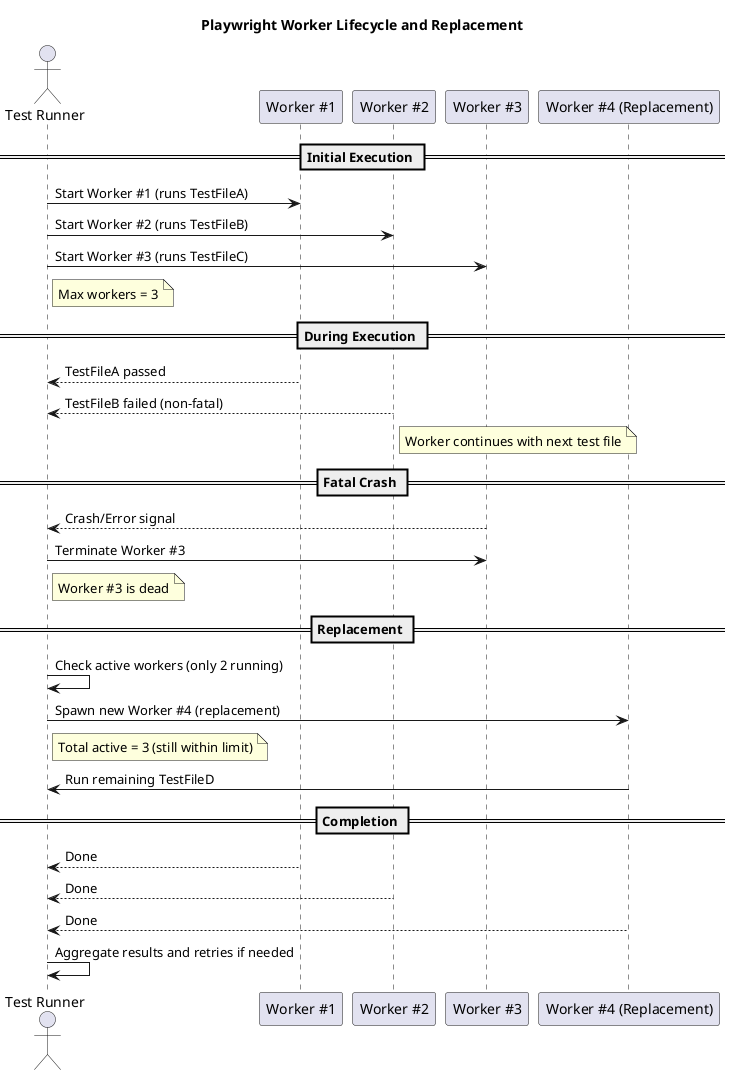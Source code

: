 @startuml
title Playwright Worker Lifecycle and Replacement

actor "Test Runner" as Runner
participant "Worker #1" as W1
participant "Worker #2" as W2
participant "Worker #3" as W3
participant "Worker #4 (Replacement)" as W4

== Initial Execution ==
Runner -> W1: Start Worker #1 (runs TestFileA)
Runner -> W2: Start Worker #2 (runs TestFileB)
Runner -> W3: Start Worker #3 (runs TestFileC)
note right of Runner: Max workers = 3

== During Execution ==
W1 --> Runner: TestFileA passed
W2 --> Runner: TestFileB failed (non-fatal)
note right of W2: Worker continues with next test file

== Fatal Crash ==
W3 --> Runner: Crash/Error signal
Runner -> W3: Terminate Worker #3
note right of Runner: Worker #3 is dead

== Replacement ==
Runner -> Runner: Check active workers (only 2 running)
Runner -> W4: Spawn new Worker #4 (replacement)
note right of Runner: Total active = 3 (still within limit)

W4 -> Runner: Run remaining TestFileD

== Completion ==
W1 --> Runner: Done
W2 --> Runner: Done
W4 --> Runner: Done
Runner -> Runner: Aggregate results and retries if needed

@enduml
